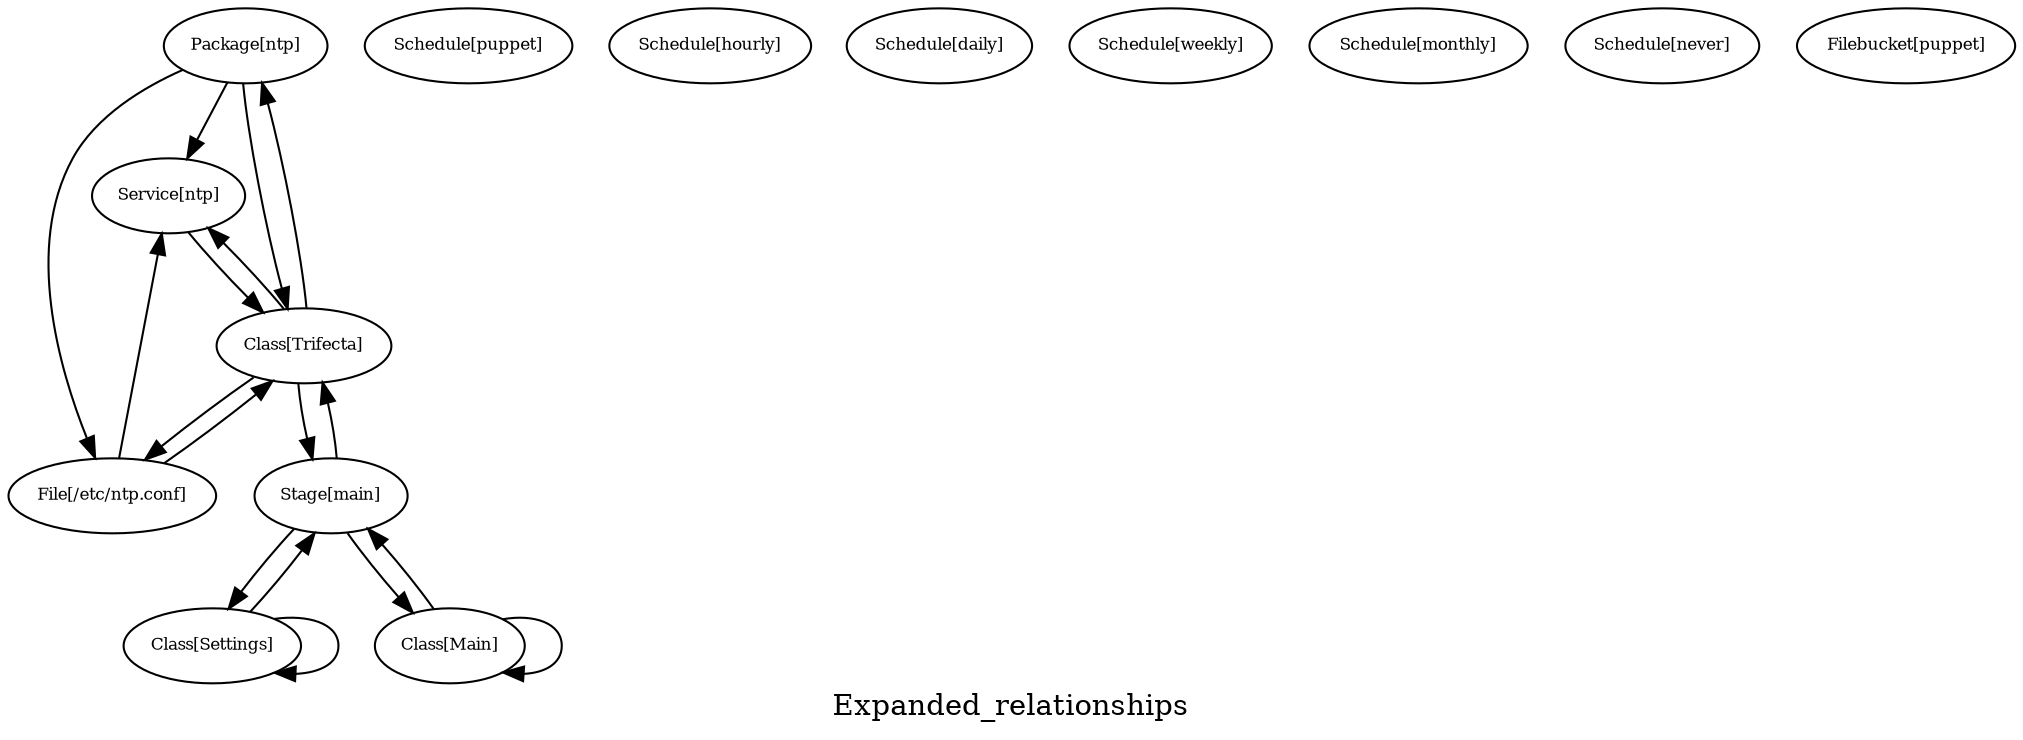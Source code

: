 digraph Expanded_relationships {
    label = "Expanded_relationships"
    "Package[ntp]" [
        fontsize = 8,
        label = "Package[ntp]"
    ]

    "Service[ntp]" [
        fontsize = 8,
        label = "Service[ntp]"
    ]

    "File[/etc/ntp.conf]" [
        fontsize = 8,
        label = "File[/etc/ntp.conf]"
    ]

    "Schedule[puppet]" [
        fontsize = 8,
        label = "Schedule[puppet]"
    ]

    "Schedule[hourly]" [
        fontsize = 8,
        label = "Schedule[hourly]"
    ]

    "Schedule[daily]" [
        fontsize = 8,
        label = "Schedule[daily]"
    ]

    "Schedule[weekly]" [
        fontsize = 8,
        label = "Schedule[weekly]"
    ]

    "Schedule[monthly]" [
        fontsize = 8,
        label = "Schedule[monthly]"
    ]

    "Schedule[never]" [
        fontsize = 8,
        label = "Schedule[never]"
    ]

    "Filebucket[puppet]" [
        fontsize = 8,
        label = "Filebucket[puppet]"
    ]

    "Stage[main]" [
        fontsize = 8,
        label = "Stage[main]"
    ]

    "Stage[main]" [
        fontsize = 8,
        label = "Stage[main]"
    ]

    "Class[Settings]" [
        fontsize = 8,
        label = "Class[Settings]"
    ]

    "Class[Settings]" [
        fontsize = 8,
        label = "Class[Settings]"
    ]

    "Class[Main]" [
        fontsize = 8,
        label = "Class[Main]"
    ]

    "Class[Main]" [
        fontsize = 8,
        label = "Class[Main]"
    ]

    "Class[Trifecta]" [
        fontsize = 8,
        label = "Class[Trifecta]"
    ]

    "Class[Trifecta]" [
        fontsize = 8,
        label = "Class[Trifecta]"
    ]

    "Class[Trifecta]" -> "Package[ntp]" [
        fontsize = 8
    ]

    "Package[ntp]" -> "Service[ntp]" [
        fontsize = 8
    ]

    "File[/etc/ntp.conf]" -> "Service[ntp]" [
        fontsize = 8
    ]

    "Class[Trifecta]" -> "Service[ntp]" [
        fontsize = 8
    ]

    "Package[ntp]" -> "File[/etc/ntp.conf]" [
        fontsize = 8
    ]

    "Class[Trifecta]" -> "File[/etc/ntp.conf]" [
        fontsize = 8
    ]

    "Class[Settings]" -> "Stage[main]" [
        fontsize = 8
    ]

    "Class[Main]" -> "Stage[main]" [
        fontsize = 8
    ]

    "Class[Trifecta]" -> "Stage[main]" [
        fontsize = 8
    ]

    "Stage[main]" -> "Class[Settings]" [
        fontsize = 8
    ]

    "Class[Settings]" -> "Class[Settings]" [
        fontsize = 8
    ]

    "Stage[main]" -> "Class[Main]" [
        fontsize = 8
    ]

    "Class[Main]" -> "Class[Main]" [
        fontsize = 8
    ]

    "Stage[main]" -> "Class[Trifecta]" [
        fontsize = 8
    ]

    "Package[ntp]" -> "Class[Trifecta]" [
        fontsize = 8
    ]

    "Service[ntp]" -> "Class[Trifecta]" [
        fontsize = 8
    ]

    "File[/etc/ntp.conf]" -> "Class[Trifecta]" [
        fontsize = 8
    ]

}
